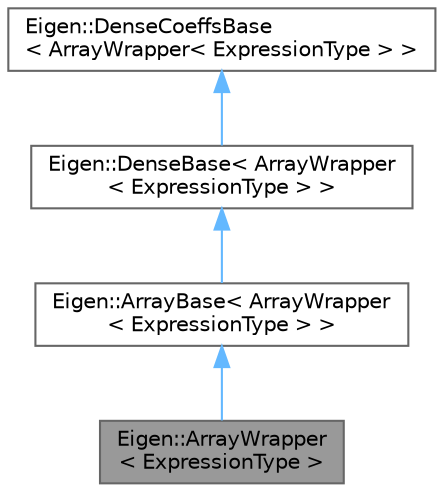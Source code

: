 digraph "Eigen::ArrayWrapper&lt; ExpressionType &gt;"
{
 // LATEX_PDF_SIZE
  bgcolor="transparent";
  edge [fontname=Helvetica,fontsize=10,labelfontname=Helvetica,labelfontsize=10];
  node [fontname=Helvetica,fontsize=10,shape=box,height=0.2,width=0.4];
  Node1 [id="Node000001",label="Eigen::ArrayWrapper\l\< ExpressionType \>",height=0.2,width=0.4,color="gray40", fillcolor="grey60", style="filled", fontcolor="black",tooltip="Expression of a mathematical vector or matrix as an array object"];
  Node2 -> Node1 [id="edge4_Node000001_Node000002",dir="back",color="steelblue1",style="solid",tooltip=" "];
  Node2 [id="Node000002",label="Eigen::ArrayBase\< ArrayWrapper\l\< ExpressionType \> \>",height=0.2,width=0.4,color="gray40", fillcolor="white", style="filled",URL="$class_eigen_1_1_array_base.html",tooltip=" "];
  Node3 -> Node2 [id="edge5_Node000002_Node000003",dir="back",color="steelblue1",style="solid",tooltip=" "];
  Node3 [id="Node000003",label="Eigen::DenseBase\< ArrayWrapper\l\< ExpressionType \> \>",height=0.2,width=0.4,color="gray40", fillcolor="white", style="filled",URL="$class_eigen_1_1_dense_base.html",tooltip=" "];
  Node4 -> Node3 [id="edge6_Node000003_Node000004",dir="back",color="steelblue1",style="solid",tooltip=" "];
  Node4 [id="Node000004",label="Eigen::DenseCoeffsBase\l\< ArrayWrapper\< ExpressionType \> \>",height=0.2,width=0.4,color="gray40", fillcolor="white", style="filled",URL="$class_eigen_1_1_dense_coeffs_base.html",tooltip=" "];
}
